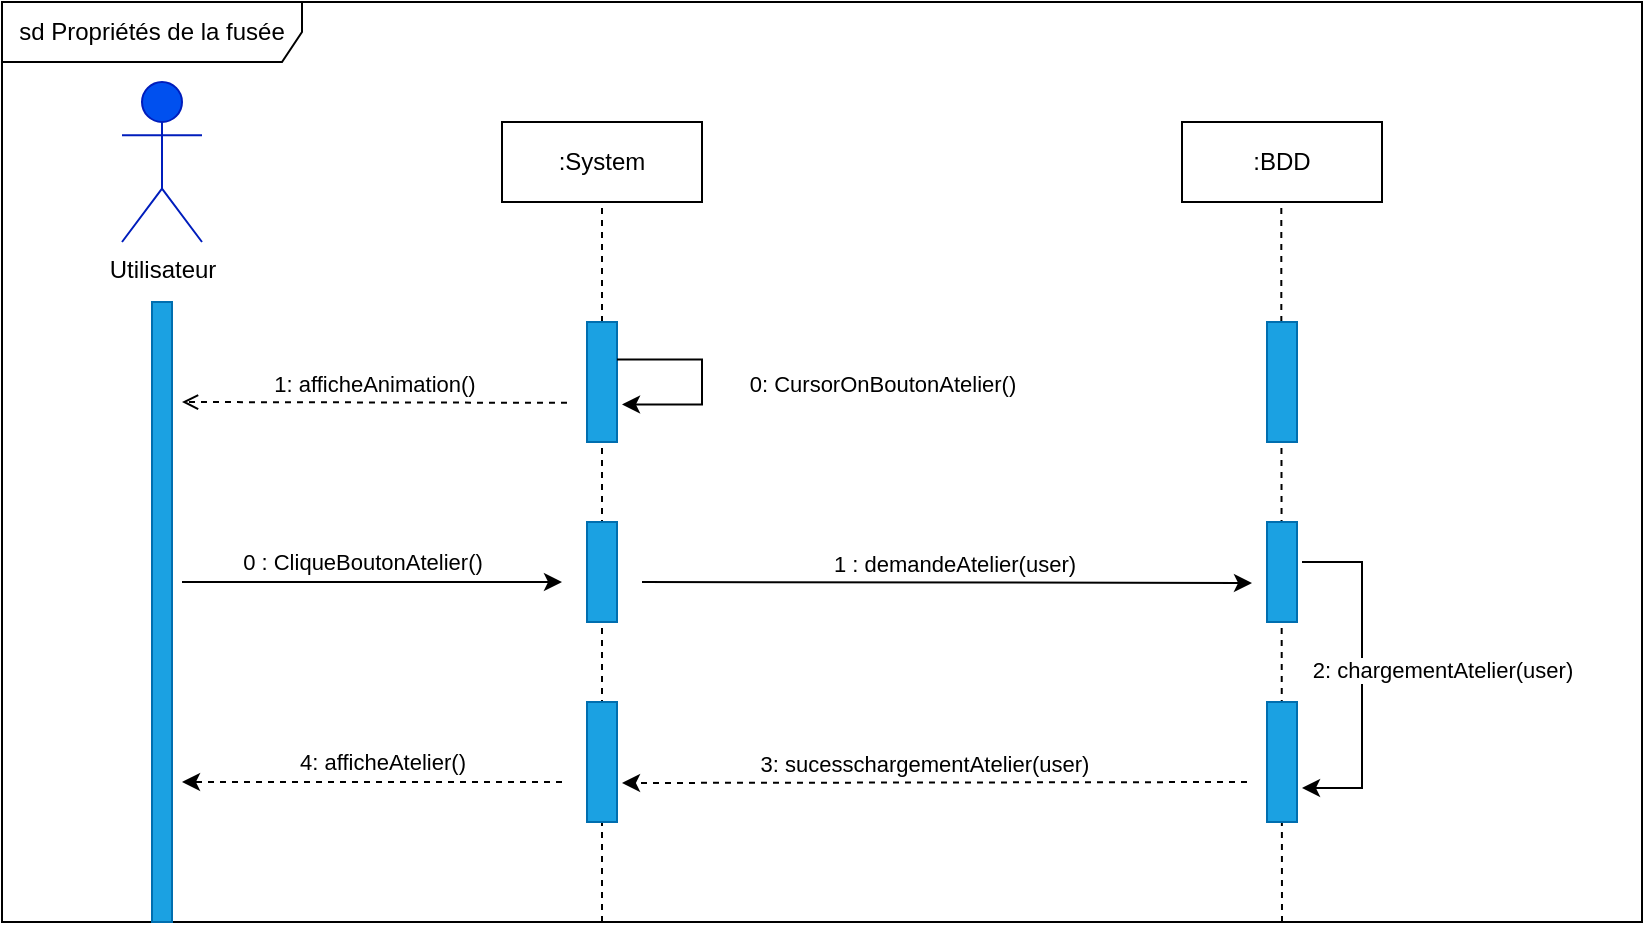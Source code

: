 <mxfile version="20.6.0" type="device"><diagram id="vlmesjNqkOxf7OD6vIUG" name="Page-1"><mxGraphModel dx="790" dy="784" grid="1" gridSize="10" guides="1" tooltips="1" connect="1" arrows="1" fold="1" page="1" pageScale="1" pageWidth="827" pageHeight="1169" math="0" shadow="0"><root><mxCell id="0"/><mxCell id="1" parent="0"/><mxCell id="A8i6C5ef9se-inbCdJMB-13" value="sd Propriétés de la fusée" style="shape=umlFrame;whiteSpace=wrap;html=1;fontColor=#000000;width=150;height=30;movable=1;resizable=1;rotatable=1;deletable=1;editable=1;connectable=1;" parent="1" vertex="1"><mxGeometry y="10" width="820" height="460" as="geometry"/></mxCell><mxCell id="A8i6C5ef9se-inbCdJMB-18" value="" style="shape=rect;dashed=0;shadow=0;html=1;whiteSpace=wrap;direction=south;horizontal=0;fontColor=#ffffff;fillColor=#1ba1e2;strokeColor=#006EAF;" parent="1" vertex="1"><mxGeometry x="75" y="160" width="10" height="310" as="geometry"/></mxCell><mxCell id="A8i6C5ef9se-inbCdJMB-25" value="" style="endArrow=none;dashed=1;html=1;rounded=0;fontColor=#000000;entryX=0.5;entryY=1;entryDx=0;entryDy=0;movable=1;resizable=1;rotatable=1;deletable=1;editable=1;connectable=1;" parent="1" target="A8i6C5ef9se-inbCdJMB-19" edge="1"><mxGeometry width="50" height="50" relative="1" as="geometry"><mxPoint x="300" y="470" as="sourcePoint"/><mxPoint x="440" y="260" as="targetPoint"/><Array as="points"><mxPoint x="300" y="160"/></Array></mxGeometry></mxCell><mxCell id="A8i6C5ef9se-inbCdJMB-43" value="" style="endArrow=none;dashed=1;html=1;rounded=0;fontColor=#000000;entryX=0.5;entryY=1;entryDx=0;entryDy=0;movable=1;resizable=1;rotatable=1;deletable=1;editable=1;connectable=1;" parent="1" edge="1"><mxGeometry width="50" height="50" relative="1" as="geometry"><mxPoint x="640" y="470" as="sourcePoint"/><mxPoint x="639.66" y="110" as="targetPoint"/><Array as="points"><mxPoint x="639.66" y="160"/></Array></mxGeometry></mxCell><mxCell id="A8i6C5ef9se-inbCdJMB-5" value="&lt;font color=&quot;#000000&quot;&gt;Utilisateur&lt;/font&gt;" style="shape=umlActor;verticalLabelPosition=bottom;verticalAlign=top;html=1;outlineConnect=0;fillColor=#0050ef;strokeColor=#001DBC;fontColor=#ffffff;" parent="1" vertex="1"><mxGeometry x="60" y="50" width="40" height="80" as="geometry"/></mxCell><mxCell id="A8i6C5ef9se-inbCdJMB-19" value=":System" style="whiteSpace=wrap;html=1;align=center;fontColor=#000000;" parent="1" vertex="1"><mxGeometry x="250" y="70" width="100" height="40" as="geometry"/></mxCell><mxCell id="A8i6C5ef9se-inbCdJMB-20" value=":BDD" style="whiteSpace=wrap;html=1;align=center;fontColor=#000000;" parent="1" vertex="1"><mxGeometry x="590" y="70" width="100" height="40" as="geometry"/></mxCell><mxCell id="A8i6C5ef9se-inbCdJMB-22" value="" style="shape=rect;dashed=0;shadow=0;html=1;whiteSpace=wrap;direction=south;horizontal=0;fontColor=#ffffff;fillColor=#1ba1e2;strokeColor=#006EAF;" parent="1" vertex="1"><mxGeometry x="292.5" y="170" width="15" height="60" as="geometry"/></mxCell><mxCell id="H_UkjRreAUEPhM-PLVBE-11" value="" style="edgeStyle=elbowEdgeStyle;elbow=horizontal;endArrow=classic;html=1;rounded=0;fontFamily=Helvetica;fontSize=12;fontColor=#000000;" parent="1" edge="1"><mxGeometry width="50" height="50" relative="1" as="geometry"><mxPoint x="650" y="290" as="sourcePoint"/><mxPoint x="650" y="403" as="targetPoint"/><Array as="points"><mxPoint x="680" y="305.25"/></Array></mxGeometry></mxCell><mxCell id="H_UkjRreAUEPhM-PLVBE-12" value="2: chargementAtelier(user)" style="edgeLabel;html=1;align=center;verticalAlign=middle;resizable=0;points=[];fontSize=11;fontFamily=Helvetica;fontColor=#000000;" parent="H_UkjRreAUEPhM-PLVBE-11" vertex="1" connectable="0"><mxGeometry x="-0.138" relative="1" as="geometry"><mxPoint x="40" y="9" as="offset"/></mxGeometry></mxCell><mxCell id="kk5iC41VOwRCljAogV6W-1" value="" style="endArrow=classic;html=1;rounded=0;" edge="1" parent="1"><mxGeometry width="50" height="50" relative="1" as="geometry"><mxPoint x="90" y="300" as="sourcePoint"/><mxPoint x="280" y="300" as="targetPoint"/></mxGeometry></mxCell><mxCell id="kk5iC41VOwRCljAogV6W-10" value="0 : CliqueBoutonAtelier()" style="edgeLabel;html=1;align=center;verticalAlign=middle;resizable=0;points=[];" vertex="1" connectable="0" parent="kk5iC41VOwRCljAogV6W-1"><mxGeometry x="0.149" y="-1" relative="1" as="geometry"><mxPoint x="-19" y="-11" as="offset"/></mxGeometry></mxCell><mxCell id="kk5iC41VOwRCljAogV6W-4" value="" style="shape=rect;dashed=0;shadow=0;html=1;whiteSpace=wrap;direction=south;horizontal=0;fontColor=#ffffff;fillColor=#1ba1e2;strokeColor=#006EAF;" vertex="1" parent="1"><mxGeometry x="292.5" y="270" width="15" height="50" as="geometry"/></mxCell><mxCell id="kk5iC41VOwRCljAogV6W-6" value="" style="shape=rect;dashed=0;shadow=0;html=1;whiteSpace=wrap;direction=south;horizontal=0;fontColor=#ffffff;fillColor=#1ba1e2;strokeColor=#006EAF;" vertex="1" parent="1"><mxGeometry x="632.5" y="170" width="15" height="60" as="geometry"/></mxCell><mxCell id="kk5iC41VOwRCljAogV6W-7" value="" style="shape=rect;dashed=0;shadow=0;html=1;whiteSpace=wrap;direction=south;horizontal=0;fontColor=#ffffff;fillColor=#1ba1e2;strokeColor=#006EAF;" vertex="1" parent="1"><mxGeometry x="632.5" y="270" width="15" height="50" as="geometry"/></mxCell><mxCell id="kk5iC41VOwRCljAogV6W-8" value="" style="endArrow=classic;html=1;rounded=0;dashed=1;" edge="1" parent="1"><mxGeometry width="50" height="50" relative="1" as="geometry"><mxPoint x="280" y="400" as="sourcePoint"/><mxPoint x="90" y="400" as="targetPoint"/></mxGeometry></mxCell><mxCell id="kk5iC41VOwRCljAogV6W-9" value="4: afficheAtelier()" style="edgeLabel;html=1;align=center;verticalAlign=middle;resizable=0;points=[];" vertex="1" connectable="0" parent="kk5iC41VOwRCljAogV6W-8"><mxGeometry x="0.171" y="3" relative="1" as="geometry"><mxPoint x="21" y="-13" as="offset"/></mxGeometry></mxCell><mxCell id="kk5iC41VOwRCljAogV6W-11" value="" style="endArrow=classic;html=1;rounded=0;" edge="1" parent="1"><mxGeometry width="50" height="50" relative="1" as="geometry"><mxPoint x="320" y="300" as="sourcePoint"/><mxPoint x="625" y="300.5" as="targetPoint"/></mxGeometry></mxCell><mxCell id="kk5iC41VOwRCljAogV6W-12" value="1 : demandeAtelier(user)" style="edgeLabel;html=1;align=center;verticalAlign=middle;resizable=0;points=[];" vertex="1" connectable="0" parent="kk5iC41VOwRCljAogV6W-11"><mxGeometry x="0.149" y="-1" relative="1" as="geometry"><mxPoint x="-19" y="-11" as="offset"/></mxGeometry></mxCell><mxCell id="kk5iC41VOwRCljAogV6W-14" value="" style="endArrow=classic;html=1;rounded=0;dashed=1;" edge="1" parent="1"><mxGeometry width="50" height="50" relative="1" as="geometry"><mxPoint x="622.5" y="400" as="sourcePoint"/><mxPoint x="310" y="400.5" as="targetPoint"/></mxGeometry></mxCell><mxCell id="kk5iC41VOwRCljAogV6W-15" value="3: sucesschargementAtelier(user)" style="edgeLabel;html=1;align=center;verticalAlign=middle;resizable=0;points=[];" vertex="1" connectable="0" parent="kk5iC41VOwRCljAogV6W-14"><mxGeometry x="0.171" y="3" relative="1" as="geometry"><mxPoint x="21" y="-13" as="offset"/></mxGeometry></mxCell><mxCell id="kk5iC41VOwRCljAogV6W-16" value="" style="shape=rect;dashed=0;shadow=0;html=1;whiteSpace=wrap;direction=south;horizontal=0;fontColor=#ffffff;fillColor=#1ba1e2;strokeColor=#006EAF;" vertex="1" parent="1"><mxGeometry x="292.5" y="360" width="15" height="60" as="geometry"/></mxCell><mxCell id="kk5iC41VOwRCljAogV6W-17" value="" style="shape=rect;dashed=0;shadow=0;html=1;whiteSpace=wrap;direction=south;horizontal=0;fontColor=#ffffff;fillColor=#1ba1e2;strokeColor=#006EAF;" vertex="1" parent="1"><mxGeometry x="632.5" y="360" width="15" height="60" as="geometry"/></mxCell><mxCell id="kk5iC41VOwRCljAogV6W-19" value="" style="edgeStyle=elbowEdgeStyle;elbow=horizontal;endArrow=classic;html=1;rounded=0;fontFamily=Helvetica;fontSize=12;fontColor=#000000;exitX=0.25;exitY=0;exitDx=0;exitDy=0;" edge="1" parent="1"><mxGeometry width="50" height="50" relative="1" as="geometry"><mxPoint x="307.5" y="188.75" as="sourcePoint"/><mxPoint x="310" y="211.25" as="targetPoint"/><Array as="points"><mxPoint x="350" y="204.25"/></Array></mxGeometry></mxCell><mxCell id="kk5iC41VOwRCljAogV6W-20" value="0: CursorOnBoutonAtelier()" style="edgeLabel;html=1;align=center;verticalAlign=middle;resizable=0;points=[];fontSize=11;fontFamily=Helvetica;fontColor=#000000;" vertex="1" connectable="0" parent="kk5iC41VOwRCljAogV6W-19"><mxGeometry x="-0.138" relative="1" as="geometry"><mxPoint x="90" y="9" as="offset"/></mxGeometry></mxCell><mxCell id="kk5iC41VOwRCljAogV6W-22" value="1: afficheAnimation()" style="edgeStyle=none;html=1;endArrow=open;dashed=1;verticalAlign=bottom;rounded=0;fontFamily=Helvetica;fontSize=11;fontColor=#000000;" edge="1" parent="1"><mxGeometry width="160" relative="1" as="geometry"><mxPoint x="282.5" y="210.42" as="sourcePoint"/><mxPoint x="90" y="210.0" as="targetPoint"/></mxGeometry></mxCell></root></mxGraphModel></diagram></mxfile>